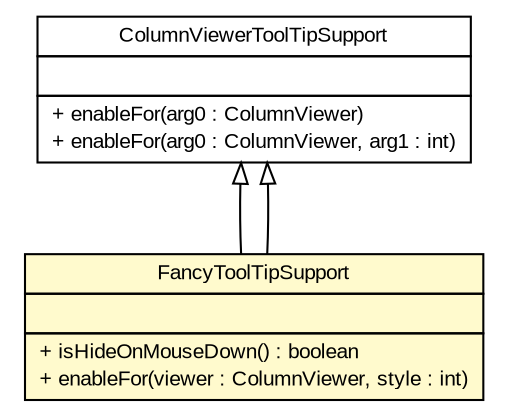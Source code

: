 #!/usr/local/bin/dot
#
# Class diagram 
# Generated by UMLGraph version R5_6-24-gf6e263 (http://www.umlgraph.org/)
#

digraph G {
	edge [fontname="arial",fontsize=10,labelfontname="arial",labelfontsize=10];
	node [fontname="arial",fontsize=10,shape=plaintext];
	nodesep=0.25;
	ranksep=0.5;
	// gov.sandia.cf.parts.widgets.FancyToolTipSupport
	c108962 [label=<<table title="gov.sandia.cf.parts.widgets.FancyToolTipSupport" border="0" cellborder="1" cellspacing="0" cellpadding="2" port="p" bgcolor="lemonChiffon" href="./FancyToolTipSupport.html">
		<tr><td><table border="0" cellspacing="0" cellpadding="1">
<tr><td align="center" balign="center"> FancyToolTipSupport </td></tr>
		</table></td></tr>
		<tr><td><table border="0" cellspacing="0" cellpadding="1">
<tr><td align="left" balign="left">  </td></tr>
		</table></td></tr>
		<tr><td><table border="0" cellspacing="0" cellpadding="1">
<tr><td align="left" balign="left"> + isHideOnMouseDown() : boolean </td></tr>
<tr><td align="left" balign="left"> + enableFor(viewer : ColumnViewer, style : int) </td></tr>
		</table></td></tr>
		</table>>, URL="./FancyToolTipSupport.html", fontname="arial", fontcolor="black", fontsize=10.0];
	//gov.sandia.cf.parts.widgets.FancyToolTipSupport extends org.eclipse.jface.viewers.ColumnViewerToolTipSupport
	c109025:p -> c108962:p [dir=back,arrowtail=empty];
	//gov.sandia.cf.parts.widgets.FancyToolTipSupport extends org.eclipse.jface.viewers.ColumnViewerToolTipSupport
	c109025:p -> c108962:p [dir=back,arrowtail=empty];
	// org.eclipse.jface.viewers.ColumnViewerToolTipSupport
	c109025 [label=<<table title="org.eclipse.jface.viewers.ColumnViewerToolTipSupport" border="0" cellborder="1" cellspacing="0" cellpadding="2" port="p" href="http://java.sun.com/j2se/1.4.2/docs/api/org/eclipse/jface/viewers/ColumnViewerToolTipSupport.html">
		<tr><td><table border="0" cellspacing="0" cellpadding="1">
<tr><td align="center" balign="center"> ColumnViewerToolTipSupport </td></tr>
		</table></td></tr>
		<tr><td><table border="0" cellspacing="0" cellpadding="1">
<tr><td align="left" balign="left">  </td></tr>
		</table></td></tr>
		<tr><td><table border="0" cellspacing="0" cellpadding="1">
<tr><td align="left" balign="left"> + enableFor(arg0 : ColumnViewer) </td></tr>
<tr><td align="left" balign="left"> + enableFor(arg0 : ColumnViewer, arg1 : int) </td></tr>
		</table></td></tr>
		</table>>, URL="http://java.sun.com/j2se/1.4.2/docs/api/org/eclipse/jface/viewers/ColumnViewerToolTipSupport.html", fontname="arial", fontcolor="black", fontsize=10.0];
}

